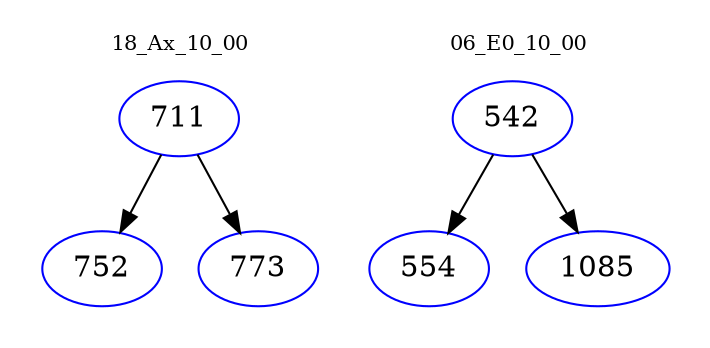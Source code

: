 digraph{
subgraph cluster_0 {
color = white
label = "18_Ax_10_00";
fontsize=10;
T0_711 [label="711", color="blue"]
T0_711 -> T0_752 [color="black"]
T0_752 [label="752", color="blue"]
T0_711 -> T0_773 [color="black"]
T0_773 [label="773", color="blue"]
}
subgraph cluster_1 {
color = white
label = "06_E0_10_00";
fontsize=10;
T1_542 [label="542", color="blue"]
T1_542 -> T1_554 [color="black"]
T1_554 [label="554", color="blue"]
T1_542 -> T1_1085 [color="black"]
T1_1085 [label="1085", color="blue"]
}
}
